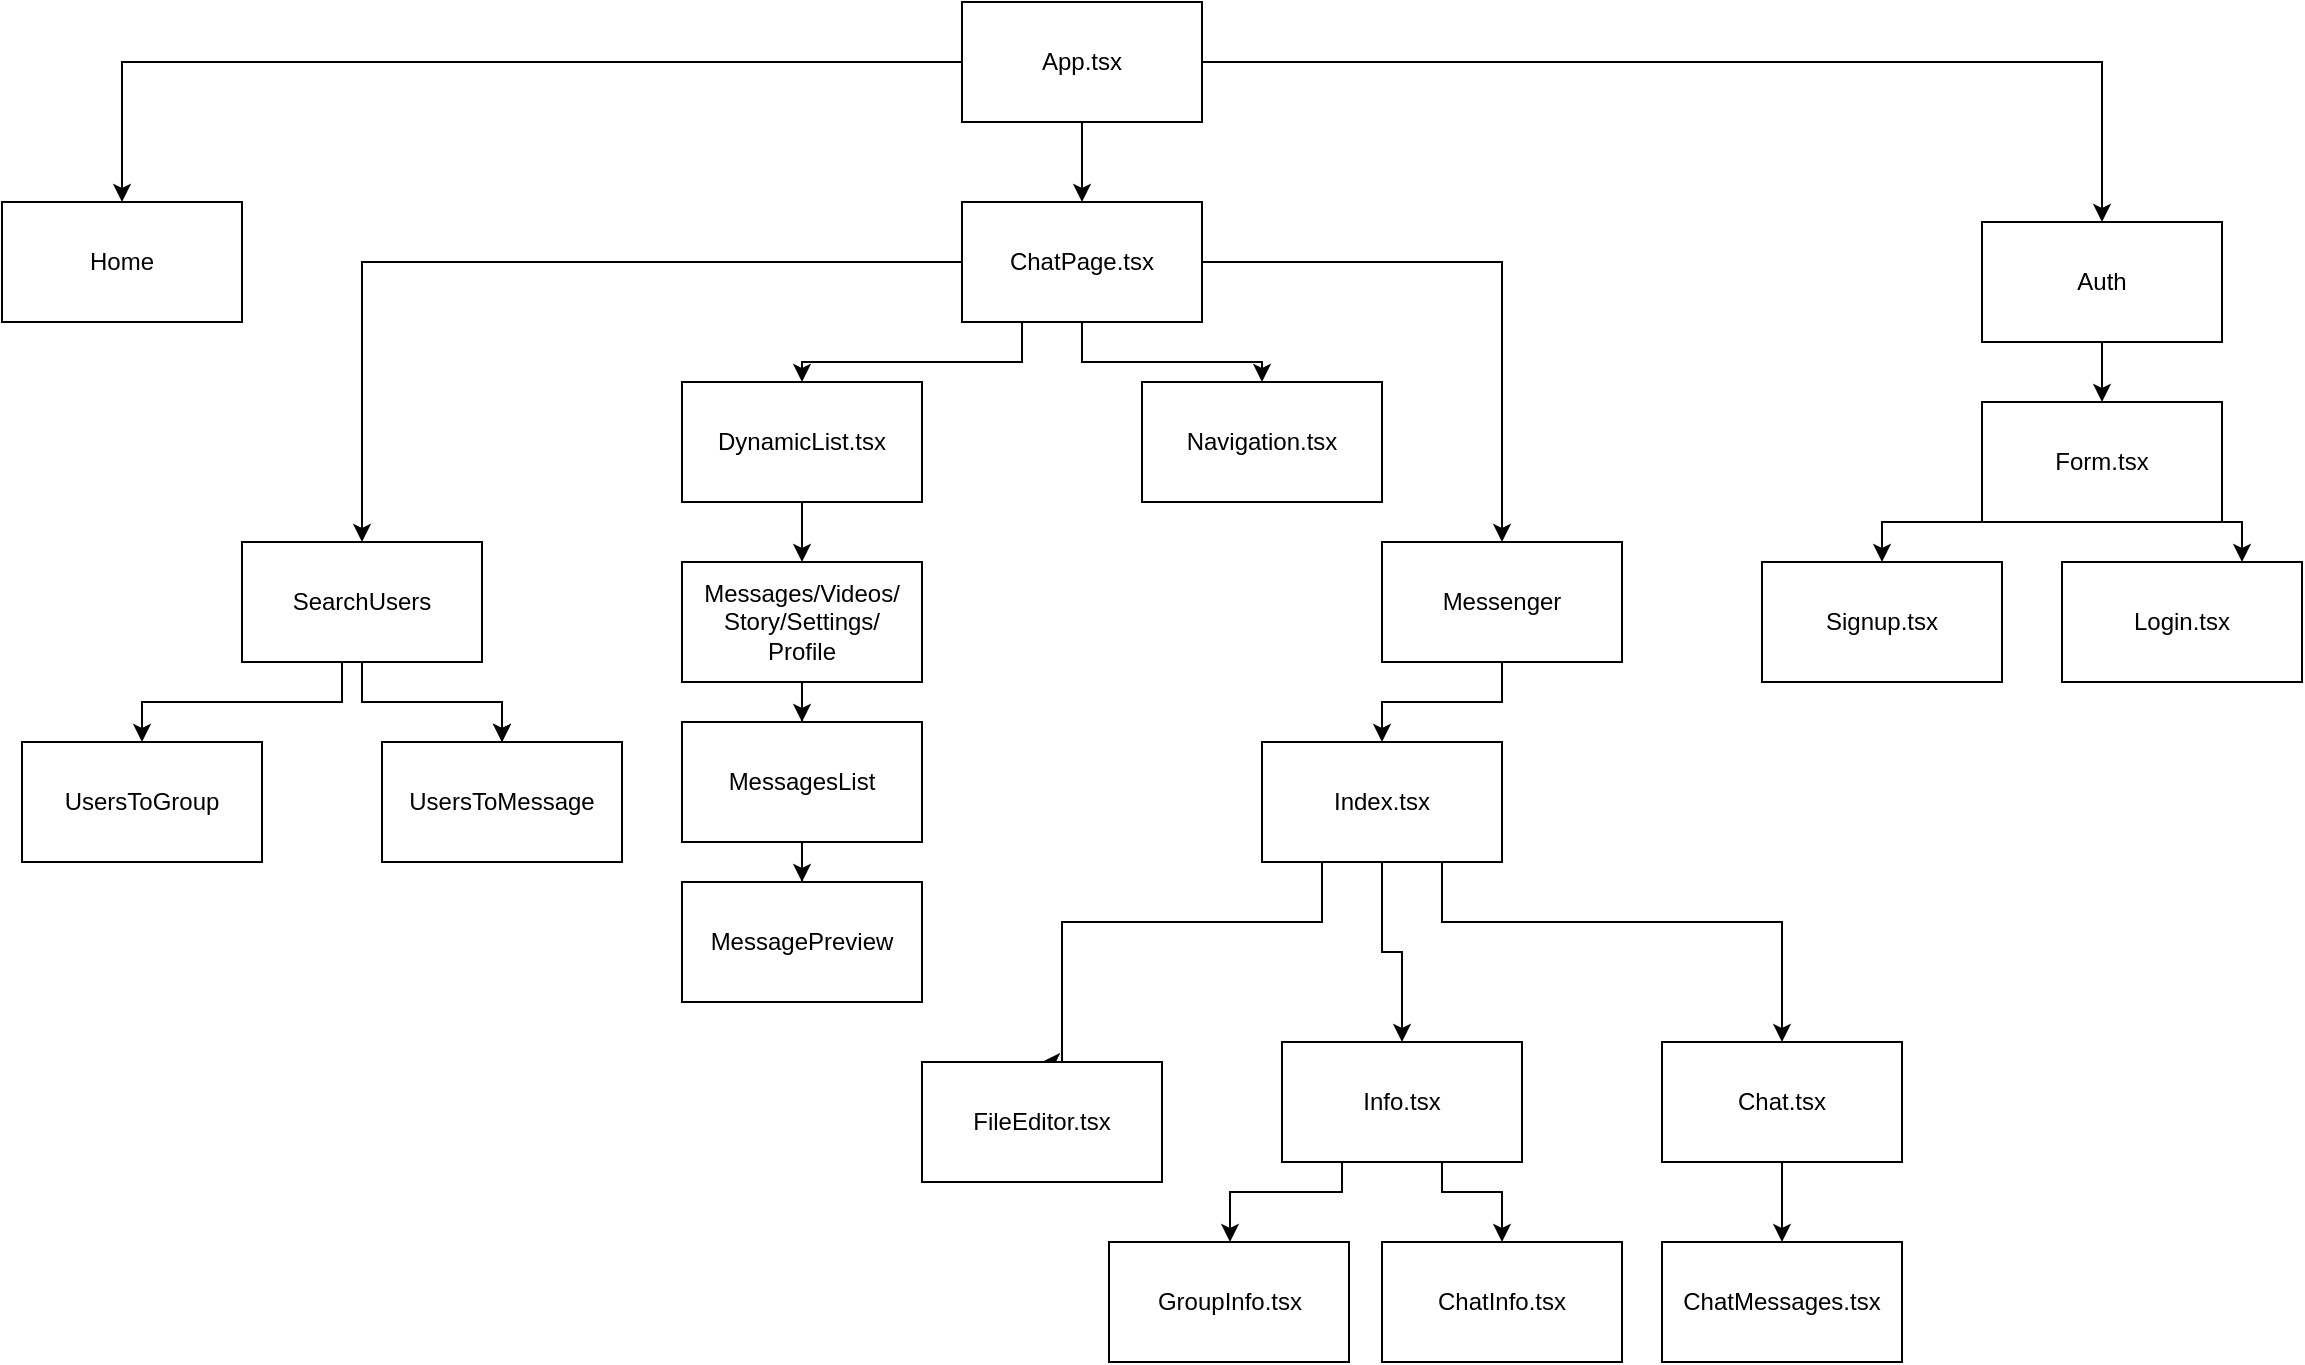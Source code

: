 <mxfile>
    <diagram name="‫עמוד-1‬" id="f_844LAGfMIvVAP64b0K">
        <mxGraphModel dx="2548" dy="836" grid="1" gridSize="10" guides="1" tooltips="1" connect="1" arrows="1" fold="1" page="1" pageScale="1" pageWidth="827" pageHeight="1169" math="0" shadow="0">
            <root>
                <mxCell id="0"/>
                <mxCell id="1" parent="0"/>
                <mxCell id="IKI2ISTDLDX6Rg6g9GQi-32" style="edgeStyle=orthogonalEdgeStyle;rounded=0;orthogonalLoop=1;jettySize=auto;html=1;exitX=0.5;exitY=1;exitDx=0;exitDy=0;entryX=0.5;entryY=0;entryDx=0;entryDy=0;" parent="1" source="IKI2ISTDLDX6Rg6g9GQi-1" target="IKI2ISTDLDX6Rg6g9GQi-3" edge="1">
                    <mxGeometry relative="1" as="geometry"/>
                </mxCell>
                <mxCell id="IKI2ISTDLDX6Rg6g9GQi-33" style="edgeStyle=orthogonalEdgeStyle;rounded=0;orthogonalLoop=1;jettySize=auto;html=1;exitX=1;exitY=0.5;exitDx=0;exitDy=0;" parent="1" source="IKI2ISTDLDX6Rg6g9GQi-1" target="IKI2ISTDLDX6Rg6g9GQi-4" edge="1">
                    <mxGeometry relative="1" as="geometry"/>
                </mxCell>
                <mxCell id="IKI2ISTDLDX6Rg6g9GQi-34" style="edgeStyle=orthogonalEdgeStyle;rounded=0;orthogonalLoop=1;jettySize=auto;html=1;exitX=0;exitY=0.5;exitDx=0;exitDy=0;entryX=0.5;entryY=0;entryDx=0;entryDy=0;" parent="1" source="IKI2ISTDLDX6Rg6g9GQi-1" target="IKI2ISTDLDX6Rg6g9GQi-2" edge="1">
                    <mxGeometry relative="1" as="geometry"/>
                </mxCell>
                <mxCell id="IKI2ISTDLDX6Rg6g9GQi-1" value="App.tsx" style="rounded=0;whiteSpace=wrap;html=1;" parent="1" vertex="1">
                    <mxGeometry x="340" y="20" width="120" height="60" as="geometry"/>
                </mxCell>
                <mxCell id="IKI2ISTDLDX6Rg6g9GQi-2" value="Home" style="rounded=0;whiteSpace=wrap;html=1;" parent="1" vertex="1">
                    <mxGeometry x="-140" y="120" width="120" height="60" as="geometry"/>
                </mxCell>
                <mxCell id="IKI2ISTDLDX6Rg6g9GQi-11" value="" style="edgeStyle=orthogonalEdgeStyle;rounded=0;orthogonalLoop=1;jettySize=auto;html=1;" parent="1" source="IKI2ISTDLDX6Rg6g9GQi-3" target="IKI2ISTDLDX6Rg6g9GQi-10" edge="1">
                    <mxGeometry relative="1" as="geometry"/>
                </mxCell>
                <mxCell id="IKI2ISTDLDX6Rg6g9GQi-30" style="edgeStyle=orthogonalEdgeStyle;rounded=0;orthogonalLoop=1;jettySize=auto;html=1;exitX=0.5;exitY=1;exitDx=0;exitDy=0;" parent="1" source="IKI2ISTDLDX6Rg6g9GQi-3" target="IKI2ISTDLDX6Rg6g9GQi-5" edge="1">
                    <mxGeometry relative="1" as="geometry">
                        <Array as="points">
                            <mxPoint x="400" y="200"/>
                            <mxPoint x="490" y="200"/>
                        </Array>
                    </mxGeometry>
                </mxCell>
                <mxCell id="IKI2ISTDLDX6Rg6g9GQi-31" style="edgeStyle=orthogonalEdgeStyle;rounded=0;orthogonalLoop=1;jettySize=auto;html=1;exitX=0.25;exitY=1;exitDx=0;exitDy=0;" parent="1" source="IKI2ISTDLDX6Rg6g9GQi-3" target="IKI2ISTDLDX6Rg6g9GQi-6" edge="1">
                    <mxGeometry relative="1" as="geometry">
                        <Array as="points">
                            <mxPoint x="370" y="200"/>
                            <mxPoint x="260" y="200"/>
                        </Array>
                    </mxGeometry>
                </mxCell>
                <mxCell id="IKI2ISTDLDX6Rg6g9GQi-44" value="" style="edgeStyle=orthogonalEdgeStyle;rounded=0;orthogonalLoop=1;jettySize=auto;html=1;" parent="1" source="IKI2ISTDLDX6Rg6g9GQi-3" target="IKI2ISTDLDX6Rg6g9GQi-43" edge="1">
                    <mxGeometry relative="1" as="geometry"/>
                </mxCell>
                <mxCell id="IKI2ISTDLDX6Rg6g9GQi-3" value="ChatPage.tsx" style="rounded=0;whiteSpace=wrap;html=1;" parent="1" vertex="1">
                    <mxGeometry x="340" y="120" width="120" height="60" as="geometry"/>
                </mxCell>
                <mxCell id="IKI2ISTDLDX6Rg6g9GQi-52" value="" style="edgeStyle=orthogonalEdgeStyle;rounded=0;orthogonalLoop=1;jettySize=auto;html=1;" parent="1" source="IKI2ISTDLDX6Rg6g9GQi-4" target="IKI2ISTDLDX6Rg6g9GQi-51" edge="1">
                    <mxGeometry relative="1" as="geometry"/>
                </mxCell>
                <mxCell id="IKI2ISTDLDX6Rg6g9GQi-4" value="Auth" style="rounded=0;whiteSpace=wrap;html=1;" parent="1" vertex="1">
                    <mxGeometry x="850" y="130" width="120" height="60" as="geometry"/>
                </mxCell>
                <mxCell id="IKI2ISTDLDX6Rg6g9GQi-5" value="Navigation.tsx" style="rounded=0;whiteSpace=wrap;html=1;" parent="1" vertex="1">
                    <mxGeometry x="430" y="210" width="120" height="60" as="geometry"/>
                </mxCell>
                <mxCell id="IKI2ISTDLDX6Rg6g9GQi-13" value="" style="edgeStyle=orthogonalEdgeStyle;rounded=0;orthogonalLoop=1;jettySize=auto;html=1;" parent="1" source="IKI2ISTDLDX6Rg6g9GQi-6" target="IKI2ISTDLDX6Rg6g9GQi-12" edge="1">
                    <mxGeometry relative="1" as="geometry"/>
                </mxCell>
                <mxCell id="IKI2ISTDLDX6Rg6g9GQi-6" value="DynamicList.tsx" style="rounded=0;whiteSpace=wrap;html=1;" parent="1" vertex="1">
                    <mxGeometry x="200" y="210" width="120" height="60" as="geometry"/>
                </mxCell>
                <mxCell id="IKI2ISTDLDX6Rg6g9GQi-21" value="" style="edgeStyle=orthogonalEdgeStyle;rounded=0;orthogonalLoop=1;jettySize=auto;html=1;" parent="1" source="IKI2ISTDLDX6Rg6g9GQi-10" target="IKI2ISTDLDX6Rg6g9GQi-20" edge="1">
                    <mxGeometry relative="1" as="geometry"/>
                </mxCell>
                <mxCell id="IKI2ISTDLDX6Rg6g9GQi-10" value="Messenger" style="whiteSpace=wrap;html=1;rounded=0;" parent="1" vertex="1">
                    <mxGeometry x="550" y="290" width="120" height="60" as="geometry"/>
                </mxCell>
                <mxCell id="IKI2ISTDLDX6Rg6g9GQi-15" value="" style="edgeStyle=orthogonalEdgeStyle;rounded=0;orthogonalLoop=1;jettySize=auto;html=1;" parent="1" source="IKI2ISTDLDX6Rg6g9GQi-12" target="IKI2ISTDLDX6Rg6g9GQi-14" edge="1">
                    <mxGeometry relative="1" as="geometry"/>
                </mxCell>
                <mxCell id="IKI2ISTDLDX6Rg6g9GQi-12" value="Messages/Videos/&lt;br&gt;Story/Settings/&lt;br&gt;Profile" style="whiteSpace=wrap;html=1;rounded=0;" parent="1" vertex="1">
                    <mxGeometry x="200" y="300" width="120" height="60" as="geometry"/>
                </mxCell>
                <mxCell id="IKI2ISTDLDX6Rg6g9GQi-17" value="" style="edgeStyle=orthogonalEdgeStyle;rounded=0;orthogonalLoop=1;jettySize=auto;html=1;" parent="1" source="IKI2ISTDLDX6Rg6g9GQi-14" target="IKI2ISTDLDX6Rg6g9GQi-16" edge="1">
                    <mxGeometry relative="1" as="geometry"/>
                </mxCell>
                <mxCell id="IKI2ISTDLDX6Rg6g9GQi-14" value="MessagesList" style="whiteSpace=wrap;html=1;rounded=0;" parent="1" vertex="1">
                    <mxGeometry x="200" y="380" width="120" height="60" as="geometry"/>
                </mxCell>
                <mxCell id="IKI2ISTDLDX6Rg6g9GQi-16" value="MessagePreview" style="whiteSpace=wrap;html=1;rounded=0;" parent="1" vertex="1">
                    <mxGeometry x="200" y="460" width="120" height="60" as="geometry"/>
                </mxCell>
                <mxCell id="IKI2ISTDLDX6Rg6g9GQi-24" value="" style="edgeStyle=orthogonalEdgeStyle;rounded=0;orthogonalLoop=1;jettySize=auto;html=1;" parent="1" source="IKI2ISTDLDX6Rg6g9GQi-20" target="IKI2ISTDLDX6Rg6g9GQi-23" edge="1">
                    <mxGeometry relative="1" as="geometry">
                        <Array as="points">
                            <mxPoint x="580" y="480"/>
                            <mxPoint x="750" y="480"/>
                        </Array>
                    </mxGeometry>
                </mxCell>
                <mxCell id="IKI2ISTDLDX6Rg6g9GQi-26" value="" style="edgeStyle=orthogonalEdgeStyle;rounded=0;orthogonalLoop=1;jettySize=auto;html=1;" parent="1" source="IKI2ISTDLDX6Rg6g9GQi-20" target="IKI2ISTDLDX6Rg6g9GQi-25" edge="1">
                    <mxGeometry relative="1" as="geometry"/>
                </mxCell>
                <mxCell id="IKI2ISTDLDX6Rg6g9GQi-29" style="edgeStyle=orthogonalEdgeStyle;rounded=0;orthogonalLoop=1;jettySize=auto;html=1;exitX=0.25;exitY=1;exitDx=0;exitDy=0;entryX=0.5;entryY=0;entryDx=0;entryDy=0;" parent="1" source="IKI2ISTDLDX6Rg6g9GQi-20" target="IKI2ISTDLDX6Rg6g9GQi-27" edge="1">
                    <mxGeometry relative="1" as="geometry">
                        <Array as="points">
                            <mxPoint x="520" y="480"/>
                            <mxPoint x="390" y="480"/>
                        </Array>
                    </mxGeometry>
                </mxCell>
                <mxCell id="IKI2ISTDLDX6Rg6g9GQi-20" value="Index.tsx" style="whiteSpace=wrap;html=1;rounded=0;" parent="1" vertex="1">
                    <mxGeometry x="490" y="390" width="120" height="60" as="geometry"/>
                </mxCell>
                <mxCell id="IKI2ISTDLDX6Rg6g9GQi-36" value="" style="edgeStyle=orthogonalEdgeStyle;rounded=0;orthogonalLoop=1;jettySize=auto;html=1;" parent="1" source="IKI2ISTDLDX6Rg6g9GQi-23" target="IKI2ISTDLDX6Rg6g9GQi-35" edge="1">
                    <mxGeometry relative="1" as="geometry"/>
                </mxCell>
                <mxCell id="IKI2ISTDLDX6Rg6g9GQi-23" value="Chat.tsx" style="whiteSpace=wrap;html=1;rounded=0;" parent="1" vertex="1">
                    <mxGeometry x="690" y="540" width="120" height="60" as="geometry"/>
                </mxCell>
                <mxCell id="IKI2ISTDLDX6Rg6g9GQi-38" value="" style="edgeStyle=orthogonalEdgeStyle;rounded=0;orthogonalLoop=1;jettySize=auto;html=1;" parent="1" source="IKI2ISTDLDX6Rg6g9GQi-25" target="IKI2ISTDLDX6Rg6g9GQi-37" edge="1">
                    <mxGeometry relative="1" as="geometry">
                        <Array as="points">
                            <mxPoint x="580" y="615"/>
                            <mxPoint x="610" y="615"/>
                        </Array>
                    </mxGeometry>
                </mxCell>
                <mxCell id="IKI2ISTDLDX6Rg6g9GQi-42" style="edgeStyle=orthogonalEdgeStyle;rounded=0;orthogonalLoop=1;jettySize=auto;html=1;exitX=0.25;exitY=1;exitDx=0;exitDy=0;" parent="1" source="IKI2ISTDLDX6Rg6g9GQi-25" target="IKI2ISTDLDX6Rg6g9GQi-41" edge="1">
                    <mxGeometry relative="1" as="geometry">
                        <Array as="points">
                            <mxPoint x="530" y="615"/>
                            <mxPoint x="474" y="615"/>
                        </Array>
                    </mxGeometry>
                </mxCell>
                <mxCell id="IKI2ISTDLDX6Rg6g9GQi-25" value="Info.tsx" style="whiteSpace=wrap;html=1;rounded=0;" parent="1" vertex="1">
                    <mxGeometry x="500" y="540" width="120" height="60" as="geometry"/>
                </mxCell>
                <mxCell id="IKI2ISTDLDX6Rg6g9GQi-27" value="FileEditor.tsx" style="whiteSpace=wrap;html=1;rounded=0;" parent="1" vertex="1">
                    <mxGeometry x="320" y="550" width="120" height="60" as="geometry"/>
                </mxCell>
                <mxCell id="IKI2ISTDLDX6Rg6g9GQi-35" value="ChatMessages.tsx" style="whiteSpace=wrap;html=1;rounded=0;" parent="1" vertex="1">
                    <mxGeometry x="690" y="640" width="120" height="60" as="geometry"/>
                </mxCell>
                <mxCell id="IKI2ISTDLDX6Rg6g9GQi-37" value="ChatInfo.tsx" style="whiteSpace=wrap;html=1;rounded=0;" parent="1" vertex="1">
                    <mxGeometry x="550" y="640" width="120" height="60" as="geometry"/>
                </mxCell>
                <mxCell id="IKI2ISTDLDX6Rg6g9GQi-41" value="GroupInfo.tsx" style="rounded=0;whiteSpace=wrap;html=1;" parent="1" vertex="1">
                    <mxGeometry x="413.5" y="640" width="120" height="60" as="geometry"/>
                </mxCell>
                <mxCell id="IKI2ISTDLDX6Rg6g9GQi-47" value="" style="edgeStyle=orthogonalEdgeStyle;rounded=0;orthogonalLoop=1;jettySize=auto;html=1;" parent="1" source="IKI2ISTDLDX6Rg6g9GQi-43" target="IKI2ISTDLDX6Rg6g9GQi-46" edge="1">
                    <mxGeometry relative="1" as="geometry"/>
                </mxCell>
                <mxCell id="IKI2ISTDLDX6Rg6g9GQi-48" value="" style="edgeStyle=orthogonalEdgeStyle;rounded=0;orthogonalLoop=1;jettySize=auto;html=1;" parent="1" source="IKI2ISTDLDX6Rg6g9GQi-43" target="IKI2ISTDLDX6Rg6g9GQi-46" edge="1">
                    <mxGeometry relative="1" as="geometry"/>
                </mxCell>
                <mxCell id="IKI2ISTDLDX6Rg6g9GQi-50" value="" style="edgeStyle=orthogonalEdgeStyle;rounded=0;orthogonalLoop=1;jettySize=auto;html=1;" parent="1" source="IKI2ISTDLDX6Rg6g9GQi-43" target="IKI2ISTDLDX6Rg6g9GQi-49" edge="1">
                    <mxGeometry relative="1" as="geometry">
                        <Array as="points">
                            <mxPoint x="30" y="370"/>
                            <mxPoint x="-70" y="370"/>
                        </Array>
                    </mxGeometry>
                </mxCell>
                <mxCell id="IKI2ISTDLDX6Rg6g9GQi-43" value="SearchUsers" style="whiteSpace=wrap;html=1;rounded=0;" parent="1" vertex="1">
                    <mxGeometry x="-20" y="290" width="120" height="60" as="geometry"/>
                </mxCell>
                <mxCell id="IKI2ISTDLDX6Rg6g9GQi-46" value="UsersToMessage" style="whiteSpace=wrap;html=1;rounded=0;" parent="1" vertex="1">
                    <mxGeometry x="50" y="390" width="120" height="60" as="geometry"/>
                </mxCell>
                <mxCell id="IKI2ISTDLDX6Rg6g9GQi-49" value="UsersToGroup" style="whiteSpace=wrap;html=1;rounded=0;" parent="1" vertex="1">
                    <mxGeometry x="-130" y="390" width="120" height="60" as="geometry"/>
                </mxCell>
                <mxCell id="IKI2ISTDLDX6Rg6g9GQi-55" value="" style="edgeStyle=orthogonalEdgeStyle;rounded=0;orthogonalLoop=1;jettySize=auto;html=1;" parent="1" source="IKI2ISTDLDX6Rg6g9GQi-51" target="IKI2ISTDLDX6Rg6g9GQi-54" edge="1">
                    <mxGeometry relative="1" as="geometry">
                        <Array as="points">
                            <mxPoint x="800" y="280"/>
                        </Array>
                    </mxGeometry>
                </mxCell>
                <mxCell id="IKI2ISTDLDX6Rg6g9GQi-56" style="edgeStyle=orthogonalEdgeStyle;rounded=0;orthogonalLoop=1;jettySize=auto;html=1;exitX=0.5;exitY=1;exitDx=0;exitDy=0;entryX=0.75;entryY=0;entryDx=0;entryDy=0;" parent="1" source="IKI2ISTDLDX6Rg6g9GQi-51" target="IKI2ISTDLDX6Rg6g9GQi-53" edge="1">
                    <mxGeometry relative="1" as="geometry">
                        <Array as="points">
                            <mxPoint x="980" y="280"/>
                        </Array>
                    </mxGeometry>
                </mxCell>
                <mxCell id="IKI2ISTDLDX6Rg6g9GQi-51" value="Form.tsx" style="whiteSpace=wrap;html=1;rounded=0;" parent="1" vertex="1">
                    <mxGeometry x="850" y="220" width="120" height="60" as="geometry"/>
                </mxCell>
                <mxCell id="IKI2ISTDLDX6Rg6g9GQi-53" value="Login.tsx" style="whiteSpace=wrap;html=1;rounded=0;" parent="1" vertex="1">
                    <mxGeometry x="890" y="300" width="120" height="60" as="geometry"/>
                </mxCell>
                <mxCell id="IKI2ISTDLDX6Rg6g9GQi-54" value="Signup.tsx" style="whiteSpace=wrap;html=1;rounded=0;" parent="1" vertex="1">
                    <mxGeometry x="740" y="300" width="120" height="60" as="geometry"/>
                </mxCell>
            </root>
        </mxGraphModel>
    </diagram>
</mxfile>